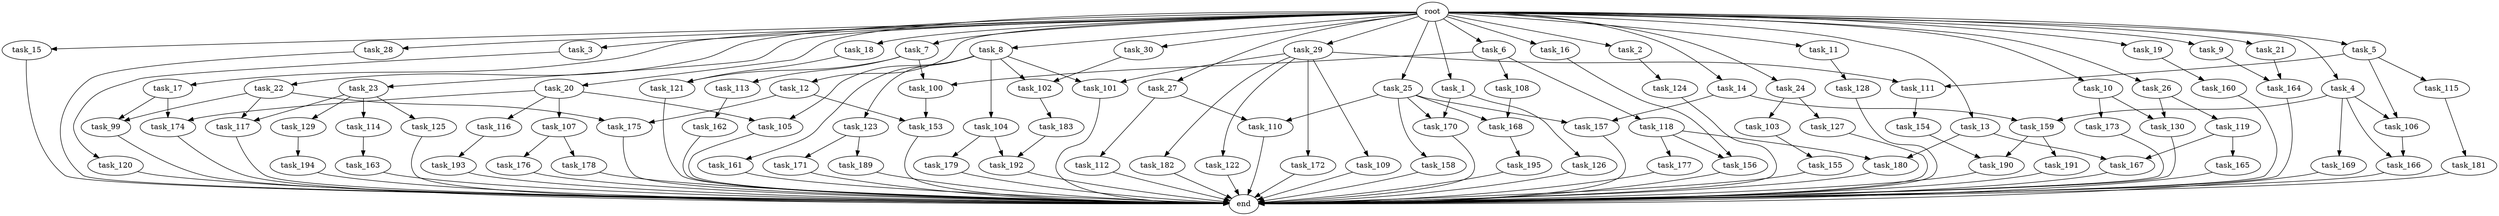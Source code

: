 digraph G {
  root [size="0.000000e+00"];
  task_1 [size="9.016392e+11"];
  task_2 [size="7.187791e+11"];
  task_3 [size="3.323012e+11"];
  task_4 [size="9.556162e+11"];
  task_5 [size="3.041584e+11"];
  task_6 [size="7.143360e+11"];
  task_7 [size="1.633301e+11"];
  task_8 [size="3.885370e+11"];
  task_9 [size="6.316021e+11"];
  task_10 [size="7.078924e+11"];
  task_11 [size="3.993442e+11"];
  task_12 [size="8.439113e+11"];
  task_13 [size="2.057683e+11"];
  task_14 [size="1.580057e+11"];
  task_15 [size="6.156849e+11"];
  task_16 [size="9.391541e+11"];
  task_17 [size="3.427456e+11"];
  task_18 [size="5.986662e+11"];
  task_19 [size="8.695170e+11"];
  task_20 [size="6.224549e+11"];
  task_21 [size="7.997576e+11"];
  task_22 [size="3.727381e+11"];
  task_23 [size="3.680834e+11"];
  task_24 [size="1.696369e+11"];
  task_25 [size="1.996195e+11"];
  task_26 [size="6.684331e+11"];
  task_27 [size="4.963017e+11"];
  task_28 [size="7.101425e+11"];
  task_29 [size="3.740635e+11"];
  task_30 [size="2.912555e+11"];
  task_99 [size="5.983193e+11"];
  task_100 [size="5.901085e+11"];
  task_101 [size="8.395524e+11"];
  task_102 [size="5.637358e+11"];
  task_103 [size="6.930268e+11"];
  task_104 [size="8.725268e+11"];
  task_105 [size="5.572352e+11"];
  task_106 [size="2.823142e+11"];
  task_107 [size="9.286855e+11"];
  task_108 [size="3.061714e+11"];
  task_109 [size="7.596157e+11"];
  task_110 [size="2.671975e+11"];
  task_111 [size="6.260350e+11"];
  task_112 [size="6.817643e+11"];
  task_113 [size="5.525951e+11"];
  task_114 [size="8.566979e+11"];
  task_115 [size="2.082106e+11"];
  task_116 [size="3.080586e+11"];
  task_117 [size="5.763198e+11"];
  task_118 [size="5.165490e+11"];
  task_119 [size="4.357387e+11"];
  task_120 [size="4.546645e+11"];
  task_121 [size="8.538368e+11"];
  task_122 [size="6.248425e+11"];
  task_123 [size="2.818657e+11"];
  task_124 [size="2.782708e+11"];
  task_125 [size="7.882816e+11"];
  task_126 [size="3.698976e+11"];
  task_127 [size="7.030944e+11"];
  task_128 [size="2.369693e+11"];
  task_129 [size="6.814991e+11"];
  task_130 [size="6.923822e+11"];
  task_153 [size="4.515765e+11"];
  task_154 [size="3.274127e+11"];
  task_155 [size="2.040204e+11"];
  task_156 [size="3.649970e+11"];
  task_157 [size="3.138494e+11"];
  task_158 [size="6.398266e+11"];
  task_159 [size="6.755620e+11"];
  task_160 [size="9.572661e+11"];
  task_161 [size="2.600779e+11"];
  task_162 [size="1.423430e+11"];
  task_163 [size="8.443941e+11"];
  task_164 [size="5.108272e+11"];
  task_165 [size="2.121969e+11"];
  task_166 [size="1.115387e+11"];
  task_167 [size="1.976163e+11"];
  task_168 [size="6.489789e+11"];
  task_169 [size="3.936762e+11"];
  task_170 [size="5.448182e+11"];
  task_171 [size="1.552878e+11"];
  task_172 [size="3.797532e+11"];
  task_173 [size="2.099641e+11"];
  task_174 [size="7.238256e+11"];
  task_175 [size="1.738284e+11"];
  task_176 [size="2.618988e+11"];
  task_177 [size="7.176824e+11"];
  task_178 [size="1.977031e+11"];
  task_179 [size="5.881197e+11"];
  task_180 [size="9.061796e+11"];
  task_181 [size="4.051835e+11"];
  task_182 [size="4.320925e+11"];
  task_183 [size="1.978125e+11"];
  task_189 [size="3.038285e+11"];
  task_190 [size="7.707911e+11"];
  task_191 [size="3.794421e+11"];
  task_192 [size="2.318504e+11"];
  task_193 [size="6.252167e+11"];
  task_194 [size="5.365699e+11"];
  task_195 [size="2.402058e+11"];
  end [size="0.000000e+00"];

  root -> task_1 [size="1.000000e-12"];
  root -> task_2 [size="1.000000e-12"];
  root -> task_3 [size="1.000000e-12"];
  root -> task_4 [size="1.000000e-12"];
  root -> task_5 [size="1.000000e-12"];
  root -> task_6 [size="1.000000e-12"];
  root -> task_7 [size="1.000000e-12"];
  root -> task_8 [size="1.000000e-12"];
  root -> task_9 [size="1.000000e-12"];
  root -> task_10 [size="1.000000e-12"];
  root -> task_11 [size="1.000000e-12"];
  root -> task_12 [size="1.000000e-12"];
  root -> task_13 [size="1.000000e-12"];
  root -> task_14 [size="1.000000e-12"];
  root -> task_15 [size="1.000000e-12"];
  root -> task_16 [size="1.000000e-12"];
  root -> task_17 [size="1.000000e-12"];
  root -> task_18 [size="1.000000e-12"];
  root -> task_19 [size="1.000000e-12"];
  root -> task_20 [size="1.000000e-12"];
  root -> task_21 [size="1.000000e-12"];
  root -> task_22 [size="1.000000e-12"];
  root -> task_23 [size="1.000000e-12"];
  root -> task_24 [size="1.000000e-12"];
  root -> task_25 [size="1.000000e-12"];
  root -> task_26 [size="1.000000e-12"];
  root -> task_27 [size="1.000000e-12"];
  root -> task_28 [size="1.000000e-12"];
  root -> task_29 [size="1.000000e-12"];
  root -> task_30 [size="1.000000e-12"];
  task_1 -> task_126 [size="3.698976e+09"];
  task_1 -> task_170 [size="2.724091e+09"];
  task_2 -> task_124 [size="2.782708e+09"];
  task_3 -> task_120 [size="4.546645e+09"];
  task_4 -> task_106 [size="1.411571e+09"];
  task_4 -> task_159 [size="3.377810e+09"];
  task_4 -> task_166 [size="5.576935e+08"];
  task_4 -> task_169 [size="3.936762e+09"];
  task_5 -> task_106 [size="1.411571e+09"];
  task_5 -> task_111 [size="3.130175e+09"];
  task_5 -> task_115 [size="2.082106e+09"];
  task_6 -> task_100 [size="2.950542e+09"];
  task_6 -> task_108 [size="3.061714e+09"];
  task_6 -> task_118 [size="5.165490e+09"];
  task_7 -> task_100 [size="2.950542e+09"];
  task_7 -> task_113 [size="5.525951e+09"];
  task_7 -> task_121 [size="4.269184e+09"];
  task_8 -> task_101 [size="4.197762e+09"];
  task_8 -> task_102 [size="2.818679e+09"];
  task_8 -> task_104 [size="8.725268e+09"];
  task_8 -> task_105 [size="2.786176e+09"];
  task_8 -> task_123 [size="2.818657e+09"];
  task_8 -> task_161 [size="2.600779e+09"];
  task_9 -> task_164 [size="2.554136e+09"];
  task_10 -> task_130 [size="3.461911e+09"];
  task_10 -> task_173 [size="2.099641e+09"];
  task_11 -> task_128 [size="2.369693e+09"];
  task_12 -> task_153 [size="2.257882e+09"];
  task_12 -> task_175 [size="8.691418e+08"];
  task_13 -> task_167 [size="9.880814e+08"];
  task_13 -> task_180 [size="4.530898e+09"];
  task_14 -> task_157 [size="1.569247e+09"];
  task_14 -> task_159 [size="3.377810e+09"];
  task_15 -> end [size="1.000000e-12"];
  task_16 -> task_156 [size="1.824985e+09"];
  task_17 -> task_99 [size="2.991596e+09"];
  task_17 -> task_174 [size="3.619128e+09"];
  task_18 -> task_121 [size="4.269184e+09"];
  task_19 -> task_160 [size="9.572661e+09"];
  task_20 -> task_105 [size="2.786176e+09"];
  task_20 -> task_107 [size="9.286855e+09"];
  task_20 -> task_116 [size="3.080586e+09"];
  task_20 -> task_174 [size="3.619128e+09"];
  task_21 -> task_164 [size="2.554136e+09"];
  task_22 -> task_99 [size="2.991596e+09"];
  task_22 -> task_117 [size="2.881599e+09"];
  task_22 -> task_175 [size="8.691418e+08"];
  task_23 -> task_114 [size="8.566979e+09"];
  task_23 -> task_117 [size="2.881599e+09"];
  task_23 -> task_125 [size="7.882816e+09"];
  task_23 -> task_129 [size="6.814991e+09"];
  task_24 -> task_103 [size="6.930268e+09"];
  task_24 -> task_127 [size="7.030944e+09"];
  task_25 -> task_110 [size="1.335988e+09"];
  task_25 -> task_157 [size="1.569247e+09"];
  task_25 -> task_158 [size="6.398266e+09"];
  task_25 -> task_168 [size="3.244895e+09"];
  task_25 -> task_170 [size="2.724091e+09"];
  task_26 -> task_119 [size="4.357387e+09"];
  task_26 -> task_130 [size="3.461911e+09"];
  task_27 -> task_110 [size="1.335988e+09"];
  task_27 -> task_112 [size="6.817643e+09"];
  task_28 -> end [size="1.000000e-12"];
  task_29 -> task_101 [size="4.197762e+09"];
  task_29 -> task_109 [size="7.596157e+09"];
  task_29 -> task_111 [size="3.130175e+09"];
  task_29 -> task_122 [size="6.248425e+09"];
  task_29 -> task_172 [size="3.797532e+09"];
  task_29 -> task_182 [size="4.320925e+09"];
  task_30 -> task_102 [size="2.818679e+09"];
  task_99 -> end [size="1.000000e-12"];
  task_100 -> task_153 [size="2.257882e+09"];
  task_101 -> end [size="1.000000e-12"];
  task_102 -> task_183 [size="1.978125e+09"];
  task_103 -> task_155 [size="2.040204e+09"];
  task_104 -> task_179 [size="5.881197e+09"];
  task_104 -> task_192 [size="1.159252e+09"];
  task_105 -> end [size="1.000000e-12"];
  task_106 -> task_166 [size="5.576935e+08"];
  task_107 -> task_176 [size="2.618988e+09"];
  task_107 -> task_178 [size="1.977031e+09"];
  task_108 -> task_168 [size="3.244895e+09"];
  task_109 -> end [size="1.000000e-12"];
  task_110 -> end [size="1.000000e-12"];
  task_111 -> task_154 [size="3.274127e+09"];
  task_112 -> end [size="1.000000e-12"];
  task_113 -> task_162 [size="1.423430e+09"];
  task_114 -> task_163 [size="8.443941e+09"];
  task_115 -> task_181 [size="4.051835e+09"];
  task_116 -> task_193 [size="6.252167e+09"];
  task_117 -> end [size="1.000000e-12"];
  task_118 -> task_156 [size="1.824985e+09"];
  task_118 -> task_177 [size="7.176824e+09"];
  task_118 -> task_180 [size="4.530898e+09"];
  task_119 -> task_165 [size="2.121969e+09"];
  task_119 -> task_167 [size="9.880814e+08"];
  task_120 -> end [size="1.000000e-12"];
  task_121 -> end [size="1.000000e-12"];
  task_122 -> end [size="1.000000e-12"];
  task_123 -> task_171 [size="1.552878e+09"];
  task_123 -> task_189 [size="3.038285e+09"];
  task_124 -> end [size="1.000000e-12"];
  task_125 -> end [size="1.000000e-12"];
  task_126 -> end [size="1.000000e-12"];
  task_127 -> end [size="1.000000e-12"];
  task_128 -> end [size="1.000000e-12"];
  task_129 -> task_194 [size="5.365699e+09"];
  task_130 -> end [size="1.000000e-12"];
  task_153 -> end [size="1.000000e-12"];
  task_154 -> task_190 [size="3.853956e+09"];
  task_155 -> end [size="1.000000e-12"];
  task_156 -> end [size="1.000000e-12"];
  task_157 -> end [size="1.000000e-12"];
  task_158 -> end [size="1.000000e-12"];
  task_159 -> task_190 [size="3.853956e+09"];
  task_159 -> task_191 [size="3.794421e+09"];
  task_160 -> end [size="1.000000e-12"];
  task_161 -> end [size="1.000000e-12"];
  task_162 -> end [size="1.000000e-12"];
  task_163 -> end [size="1.000000e-12"];
  task_164 -> end [size="1.000000e-12"];
  task_165 -> end [size="1.000000e-12"];
  task_166 -> end [size="1.000000e-12"];
  task_167 -> end [size="1.000000e-12"];
  task_168 -> task_195 [size="2.402058e+09"];
  task_169 -> end [size="1.000000e-12"];
  task_170 -> end [size="1.000000e-12"];
  task_171 -> end [size="1.000000e-12"];
  task_172 -> end [size="1.000000e-12"];
  task_173 -> end [size="1.000000e-12"];
  task_174 -> end [size="1.000000e-12"];
  task_175 -> end [size="1.000000e-12"];
  task_176 -> end [size="1.000000e-12"];
  task_177 -> end [size="1.000000e-12"];
  task_178 -> end [size="1.000000e-12"];
  task_179 -> end [size="1.000000e-12"];
  task_180 -> end [size="1.000000e-12"];
  task_181 -> end [size="1.000000e-12"];
  task_182 -> end [size="1.000000e-12"];
  task_183 -> task_192 [size="1.159252e+09"];
  task_189 -> end [size="1.000000e-12"];
  task_190 -> end [size="1.000000e-12"];
  task_191 -> end [size="1.000000e-12"];
  task_192 -> end [size="1.000000e-12"];
  task_193 -> end [size="1.000000e-12"];
  task_194 -> end [size="1.000000e-12"];
  task_195 -> end [size="1.000000e-12"];
}
